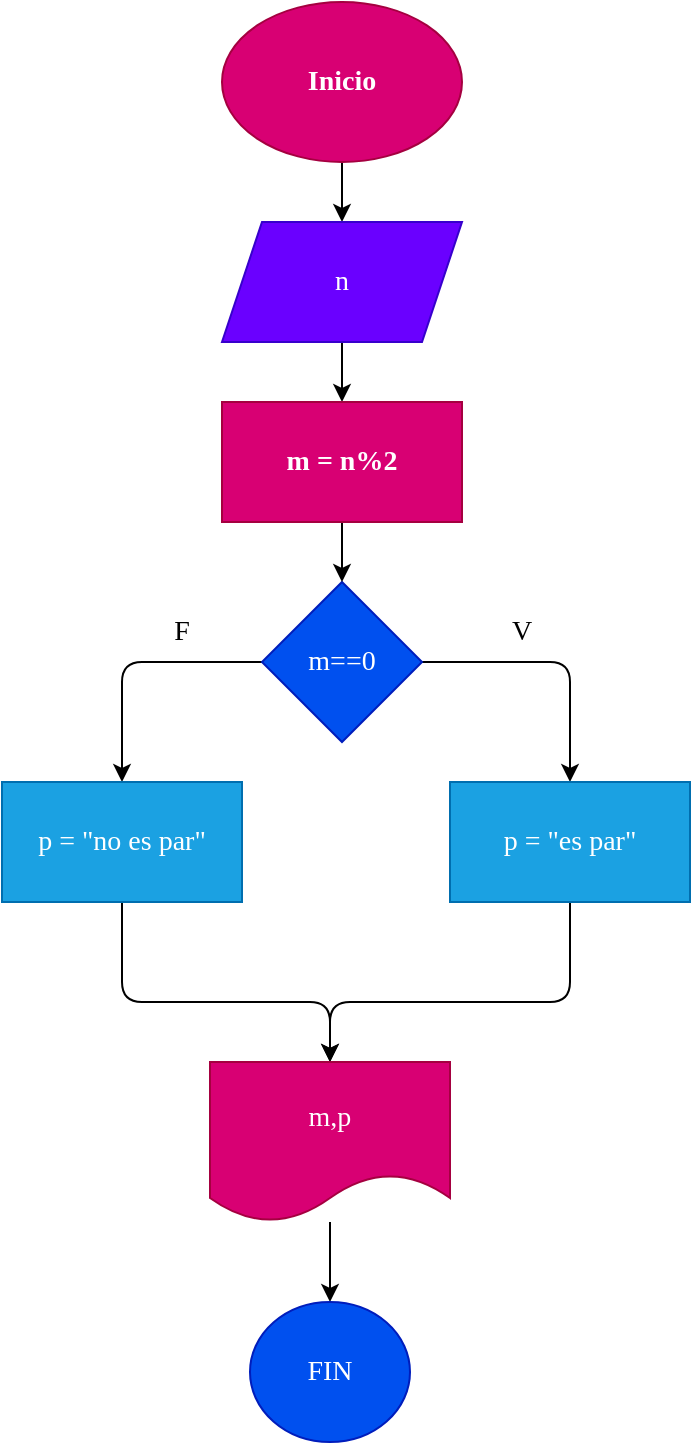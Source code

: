 <mxfile>
    <diagram id="R7DwDR1Itj3CeAtIF2SD" name="Página-1">
        <mxGraphModel dx="422" dy="357" grid="1" gridSize="10" guides="1" tooltips="1" connect="1" arrows="1" fold="1" page="1" pageScale="1" pageWidth="827" pageHeight="1169" math="0" shadow="0">
            <root>
                <mxCell id="0"/>
                <mxCell id="1" parent="0"/>
                <mxCell id="22" value="" style="edgeStyle=none;html=1;" edge="1" parent="1" source="2" target="3">
                    <mxGeometry relative="1" as="geometry"/>
                </mxCell>
                <mxCell id="2" value="Inicio" style="ellipse;whiteSpace=wrap;html=1;fontFamily=Comic Sans MS;fontSize=14;fontStyle=1;fillColor=#d80073;fontColor=#ffffff;strokeColor=#A50040;" parent="1" vertex="1">
                    <mxGeometry x="240" y="80" width="120" height="80" as="geometry"/>
                </mxCell>
                <mxCell id="21" value="" style="edgeStyle=none;html=1;" edge="1" parent="1" source="3" target="19">
                    <mxGeometry relative="1" as="geometry"/>
                </mxCell>
                <mxCell id="3" value="n" style="shape=parallelogram;perimeter=parallelogramPerimeter;whiteSpace=wrap;html=1;fixedSize=1;fontFamily=Comic Sans MS;fontSize=14;fillColor=#6a00ff;fontColor=#ffffff;strokeColor=#3700CC;" parent="1" vertex="1">
                    <mxGeometry x="240" y="190" width="120" height="60" as="geometry"/>
                </mxCell>
                <mxCell id="9" style="edgeStyle=none;html=1;entryX=0.5;entryY=0;entryDx=0;entryDy=0;fontFamily=Comic Sans MS;fontSize=14;" parent="1" source="5" target="8" edge="1">
                    <mxGeometry relative="1" as="geometry">
                        <Array as="points">
                            <mxPoint x="190" y="410"/>
                        </Array>
                    </mxGeometry>
                </mxCell>
                <mxCell id="10" style="edgeStyle=none;html=1;entryX=0.5;entryY=0;entryDx=0;entryDy=0;fontFamily=Comic Sans MS;fontSize=14;" parent="1" source="5" target="7" edge="1">
                    <mxGeometry relative="1" as="geometry">
                        <Array as="points">
                            <mxPoint x="414" y="410"/>
                        </Array>
                    </mxGeometry>
                </mxCell>
                <mxCell id="5" value="m==0" style="rhombus;whiteSpace=wrap;html=1;fontFamily=Comic Sans MS;fontSize=14;fillColor=#0050ef;fontColor=#ffffff;strokeColor=#001DBC;" parent="1" vertex="1">
                    <mxGeometry x="260" y="370" width="80" height="80" as="geometry"/>
                </mxCell>
                <mxCell id="16" style="edgeStyle=none;html=1;fontFamily=Comic Sans MS;fontSize=14;entryX=0.5;entryY=0;entryDx=0;entryDy=0;" parent="1" source="7" target="14" edge="1">
                    <mxGeometry relative="1" as="geometry">
                        <mxPoint x="300" y="600" as="targetPoint"/>
                        <Array as="points">
                            <mxPoint x="414" y="580"/>
                            <mxPoint x="294" y="580"/>
                        </Array>
                    </mxGeometry>
                </mxCell>
                <mxCell id="7" value="p = &quot;es par&quot;" style="rounded=0;whiteSpace=wrap;html=1;fontFamily=Comic Sans MS;fontSize=14;fillColor=#1ba1e2;fontColor=#ffffff;strokeColor=#006EAF;" parent="1" vertex="1">
                    <mxGeometry x="354" y="470" width="120" height="60" as="geometry"/>
                </mxCell>
                <mxCell id="15" style="edgeStyle=none;html=1;entryX=0.5;entryY=0;entryDx=0;entryDy=0;fontFamily=Comic Sans MS;fontSize=14;" parent="1" source="8" target="14" edge="1">
                    <mxGeometry relative="1" as="geometry">
                        <Array as="points">
                            <mxPoint x="190" y="580"/>
                            <mxPoint x="294" y="580"/>
                        </Array>
                    </mxGeometry>
                </mxCell>
                <mxCell id="8" value="p = &quot;no es par&quot;" style="rounded=0;whiteSpace=wrap;html=1;fontFamily=Comic Sans MS;fontSize=14;fillColor=#1ba1e2;fontColor=#ffffff;strokeColor=#006EAF;" parent="1" vertex="1">
                    <mxGeometry x="130" y="470" width="120" height="60" as="geometry"/>
                </mxCell>
                <mxCell id="11" value="F" style="text;html=1;strokeColor=none;fillColor=none;align=center;verticalAlign=middle;whiteSpace=wrap;rounded=0;fontFamily=Comic Sans MS;fontSize=14;" parent="1" vertex="1">
                    <mxGeometry x="190" y="380" width="60" height="30" as="geometry"/>
                </mxCell>
                <mxCell id="13" value="V" style="text;html=1;strokeColor=none;fillColor=none;align=center;verticalAlign=middle;whiteSpace=wrap;rounded=0;fontFamily=Comic Sans MS;fontSize=14;" parent="1" vertex="1">
                    <mxGeometry x="360" y="380" width="60" height="30" as="geometry"/>
                </mxCell>
                <mxCell id="18" value="" style="edgeStyle=none;html=1;fontFamily=Comic Sans MS;fontSize=14;" parent="1" source="14" target="17" edge="1">
                    <mxGeometry relative="1" as="geometry"/>
                </mxCell>
                <mxCell id="14" value="m,p" style="shape=document;whiteSpace=wrap;html=1;boundedLbl=1;fontFamily=Comic Sans MS;fontSize=14;fillColor=#d80073;fontColor=#ffffff;strokeColor=#A50040;" parent="1" vertex="1">
                    <mxGeometry x="234" y="610" width="120" height="80" as="geometry"/>
                </mxCell>
                <mxCell id="17" value="FIN" style="ellipse;whiteSpace=wrap;html=1;fontFamily=Comic Sans MS;fontSize=14;fillColor=#0050ef;fontColor=#ffffff;strokeColor=#001DBC;" parent="1" vertex="1">
                    <mxGeometry x="254" y="730" width="80" height="70" as="geometry"/>
                </mxCell>
                <mxCell id="20" value="" style="edgeStyle=none;html=1;" edge="1" parent="1" source="19" target="5">
                    <mxGeometry relative="1" as="geometry"/>
                </mxCell>
                <mxCell id="19" value="m = n%2" style="rounded=0;whiteSpace=wrap;html=1;fontFamily=Comic Sans MS;fontStyle=1;fontSize=14;fillColor=#d80073;fontColor=#ffffff;strokeColor=#A50040;" vertex="1" parent="1">
                    <mxGeometry x="240" y="280" width="120" height="60" as="geometry"/>
                </mxCell>
            </root>
        </mxGraphModel>
    </diagram>
</mxfile>
